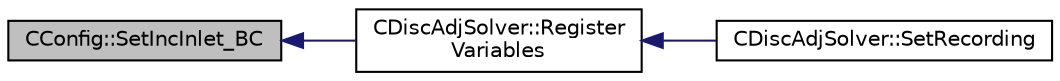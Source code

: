 digraph "CConfig::SetIncInlet_BC"
{
  edge [fontname="Helvetica",fontsize="10",labelfontname="Helvetica",labelfontsize="10"];
  node [fontname="Helvetica",fontsize="10",shape=record];
  rankdir="LR";
  Node14656 [label="CConfig::SetIncInlet_BC",height=0.2,width=0.4,color="black", fillcolor="grey75", style="filled", fontcolor="black"];
  Node14656 -> Node14657 [dir="back",color="midnightblue",fontsize="10",style="solid",fontname="Helvetica"];
  Node14657 [label="CDiscAdjSolver::Register\lVariables",height=0.2,width=0.4,color="black", fillcolor="white", style="filled",URL="$class_c_disc_adj_solver.html#a46669aa416ef9f487c65db54dfab03ee",tooltip="A virtual member. "];
  Node14657 -> Node14658 [dir="back",color="midnightblue",fontsize="10",style="solid",fontname="Helvetica"];
  Node14658 [label="CDiscAdjSolver::SetRecording",height=0.2,width=0.4,color="black", fillcolor="white", style="filled",URL="$class_c_disc_adj_solver.html#a696214d1de7cabe49792ce047e08b5f4",tooltip="Prepare the solver for a new recording. "];
}
